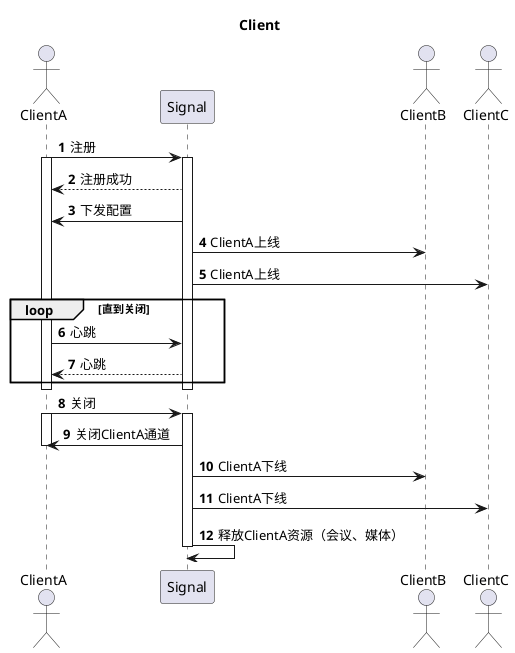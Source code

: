 @startuml

title Client

actor ClientA as ClientA
participant "Signal" as Signal
actor ClientB as ClientB
actor ClientC as ClientC

autonumber

ClientA -> Signal: 注册
activate ClientA
activate Signal
Signal --> ClientA: 注册成功
Signal -> ClientA: 下发配置
Signal -> ClientB: ClientA上线
Signal -> ClientC: ClientA上线
loop 直到关闭
    ClientA -> Signal: 心跳
    Signal --> ClientA: 心跳
end
deactivate Signal
deactivate ClientA

ClientA -> Signal: 关闭
activate Signal
activate ClientA
Signal -> ClientA: 关闭ClientA通道
deactivate ClientA
Signal -> ClientB: ClientA下线
Signal -> ClientC: ClientA下线
Signal -> Signal: 释放ClientA资源（会议、媒体）
deactivate Signal

@enduml